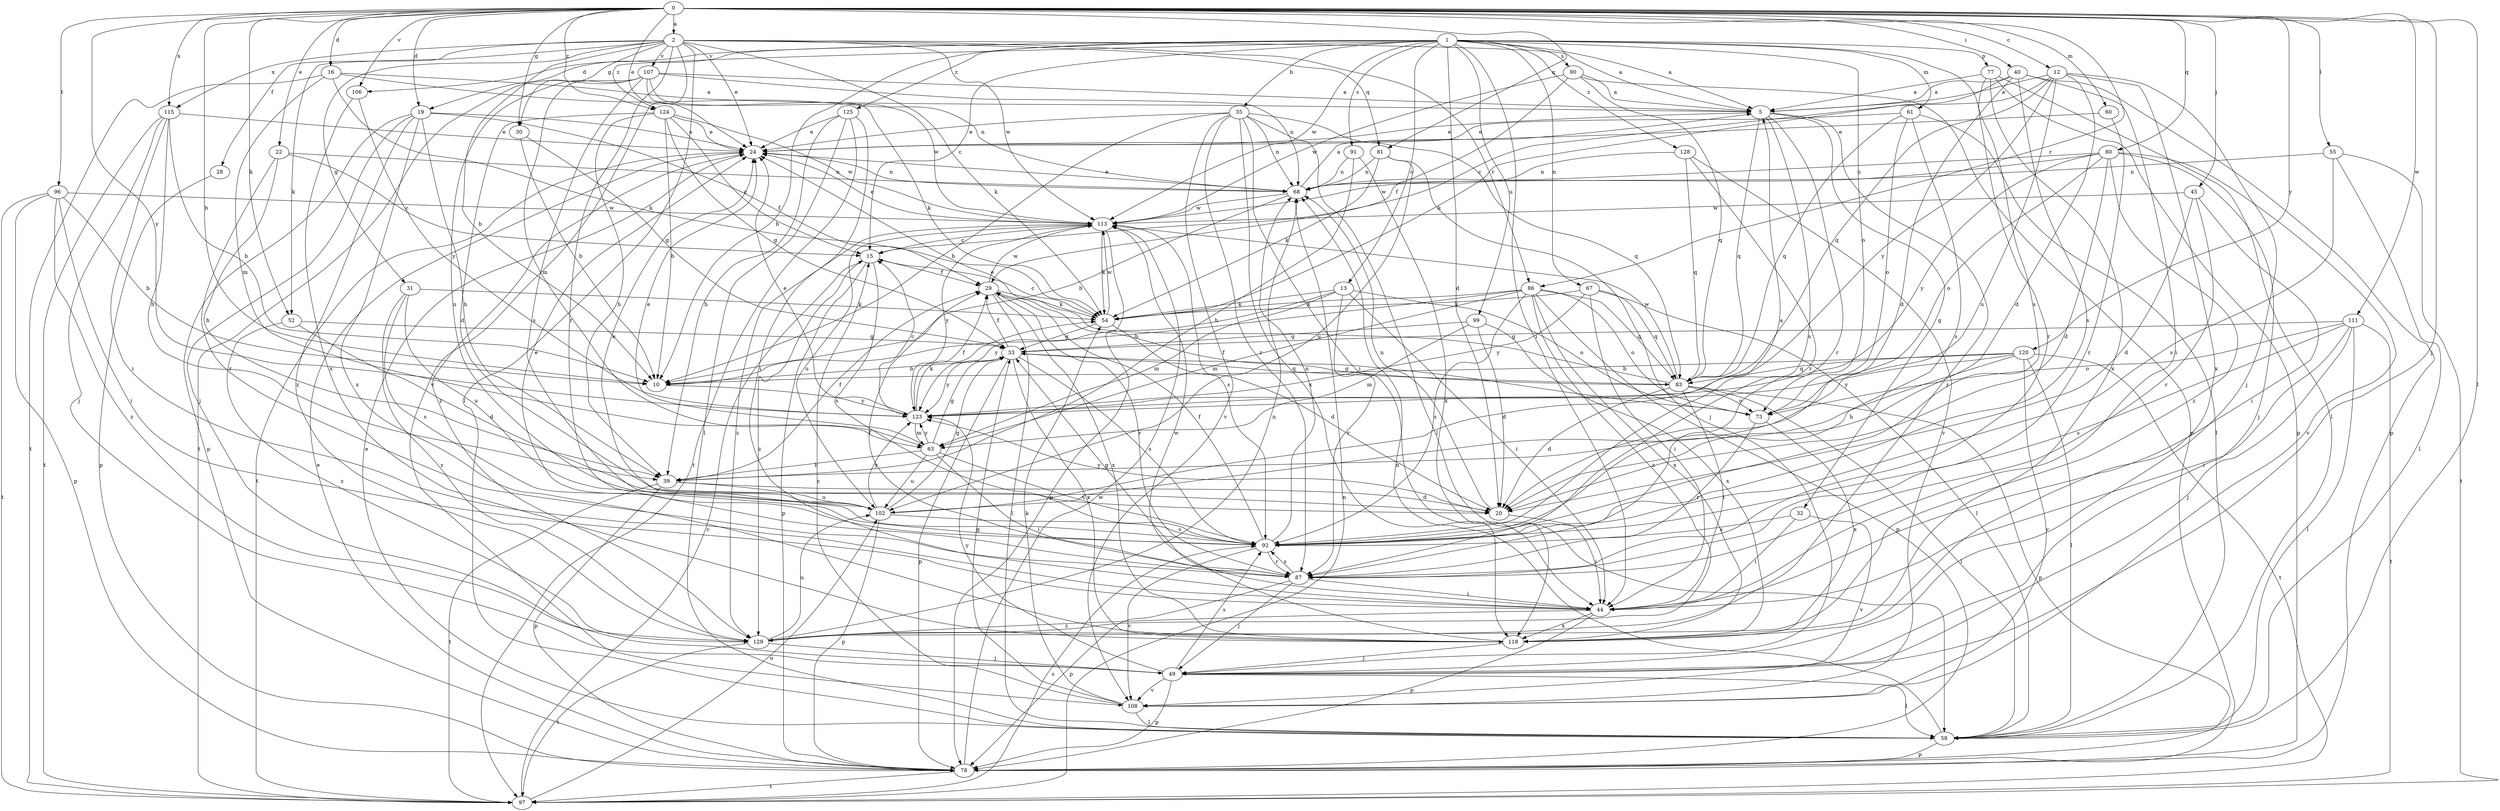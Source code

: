 strict digraph  {
0;
1;
2;
5;
10;
12;
13;
15;
16;
19;
20;
22;
24;
28;
29;
30;
31;
32;
33;
35;
39;
40;
44;
45;
49;
52;
54;
55;
58;
60;
61;
63;
67;
68;
73;
77;
78;
80;
81;
83;
86;
87;
90;
91;
92;
96;
97;
99;
102;
106;
107;
108;
111;
113;
115;
118;
120;
123;
124;
125;
128;
129;
0 -> 2  [label=a];
0 -> 10  [label=b];
0 -> 12  [label=c];
0 -> 16  [label=d];
0 -> 19  [label=d];
0 -> 22  [label=e];
0 -> 24  [label=e];
0 -> 30  [label=g];
0 -> 40  [label=i];
0 -> 45  [label=j];
0 -> 49  [label=j];
0 -> 52  [label=k];
0 -> 55  [label=l];
0 -> 58  [label=l];
0 -> 60  [label=m];
0 -> 80  [label=q];
0 -> 81  [label=q];
0 -> 86  [label=r];
0 -> 96  [label=t];
0 -> 106  [label=v];
0 -> 111  [label=w];
0 -> 115  [label=x];
0 -> 120  [label=y];
0 -> 123  [label=y];
0 -> 124  [label=z];
1 -> 5  [label=a];
1 -> 10  [label=b];
1 -> 13  [label=c];
1 -> 15  [label=c];
1 -> 19  [label=d];
1 -> 20  [label=d];
1 -> 35  [label=h];
1 -> 44  [label=i];
1 -> 61  [label=m];
1 -> 67  [label=n];
1 -> 73  [label=o];
1 -> 77  [label=p];
1 -> 90  [label=s];
1 -> 91  [label=s];
1 -> 92  [label=s];
1 -> 99  [label=u];
1 -> 106  [label=v];
1 -> 113  [label=w];
1 -> 124  [label=z];
1 -> 125  [label=z];
1 -> 128  [label=z];
2 -> 5  [label=a];
2 -> 10  [label=b];
2 -> 24  [label=e];
2 -> 28  [label=f];
2 -> 30  [label=g];
2 -> 31  [label=g];
2 -> 52  [label=k];
2 -> 54  [label=k];
2 -> 58  [label=l];
2 -> 81  [label=q];
2 -> 86  [label=r];
2 -> 87  [label=r];
2 -> 107  [label=v];
2 -> 108  [label=v];
2 -> 113  [label=w];
2 -> 115  [label=x];
5 -> 24  [label=e];
5 -> 32  [label=g];
5 -> 83  [label=q];
5 -> 87  [label=r];
5 -> 92  [label=s];
5 -> 129  [label=z];
10 -> 123  [label=y];
12 -> 5  [label=a];
12 -> 15  [label=c];
12 -> 20  [label=d];
12 -> 49  [label=j];
12 -> 83  [label=q];
12 -> 102  [label=u];
12 -> 118  [label=x];
12 -> 123  [label=y];
13 -> 44  [label=i];
13 -> 54  [label=k];
13 -> 63  [label=m];
13 -> 73  [label=o];
13 -> 87  [label=r];
13 -> 123  [label=y];
15 -> 29  [label=f];
15 -> 78  [label=p];
15 -> 92  [label=s];
15 -> 129  [label=z];
16 -> 5  [label=a];
16 -> 54  [label=k];
16 -> 63  [label=m];
16 -> 68  [label=n];
16 -> 97  [label=t];
19 -> 24  [label=e];
19 -> 29  [label=f];
19 -> 39  [label=h];
19 -> 49  [label=j];
19 -> 78  [label=p];
19 -> 118  [label=x];
19 -> 129  [label=z];
20 -> 44  [label=i];
20 -> 68  [label=n];
20 -> 123  [label=y];
22 -> 15  [label=c];
22 -> 39  [label=h];
22 -> 68  [label=n];
22 -> 87  [label=r];
24 -> 68  [label=n];
24 -> 97  [label=t];
24 -> 129  [label=z];
28 -> 78  [label=p];
29 -> 54  [label=k];
29 -> 58  [label=l];
29 -> 87  [label=r];
29 -> 113  [label=w];
29 -> 118  [label=x];
30 -> 10  [label=b];
30 -> 33  [label=g];
31 -> 54  [label=k];
31 -> 92  [label=s];
31 -> 102  [label=u];
31 -> 129  [label=z];
32 -> 44  [label=i];
32 -> 92  [label=s];
32 -> 108  [label=v];
33 -> 10  [label=b];
33 -> 29  [label=f];
33 -> 78  [label=p];
33 -> 83  [label=q];
33 -> 92  [label=s];
33 -> 118  [label=x];
33 -> 123  [label=y];
35 -> 10  [label=b];
35 -> 24  [label=e];
35 -> 44  [label=i];
35 -> 58  [label=l];
35 -> 68  [label=n];
35 -> 83  [label=q];
35 -> 87  [label=r];
35 -> 108  [label=v];
35 -> 118  [label=x];
39 -> 20  [label=d];
39 -> 29  [label=f];
39 -> 78  [label=p];
39 -> 97  [label=t];
39 -> 102  [label=u];
40 -> 5  [label=a];
40 -> 20  [label=d];
40 -> 44  [label=i];
40 -> 54  [label=k];
40 -> 78  [label=p];
40 -> 92  [label=s];
44 -> 78  [label=p];
44 -> 118  [label=x];
44 -> 129  [label=z];
45 -> 20  [label=d];
45 -> 44  [label=i];
45 -> 87  [label=r];
45 -> 113  [label=w];
49 -> 58  [label=l];
49 -> 78  [label=p];
49 -> 92  [label=s];
49 -> 108  [label=v];
49 -> 123  [label=y];
52 -> 20  [label=d];
52 -> 33  [label=g];
52 -> 129  [label=z];
54 -> 15  [label=c];
54 -> 20  [label=d];
54 -> 33  [label=g];
54 -> 113  [label=w];
55 -> 58  [label=l];
55 -> 68  [label=n];
55 -> 92  [label=s];
55 -> 97  [label=t];
58 -> 24  [label=e];
58 -> 68  [label=n];
58 -> 78  [label=p];
60 -> 24  [label=e];
60 -> 87  [label=r];
61 -> 24  [label=e];
61 -> 58  [label=l];
61 -> 73  [label=o];
61 -> 83  [label=q];
61 -> 92  [label=s];
63 -> 24  [label=e];
63 -> 33  [label=g];
63 -> 39  [label=h];
63 -> 44  [label=i];
63 -> 92  [label=s];
63 -> 102  [label=u];
63 -> 123  [label=y];
67 -> 44  [label=i];
67 -> 54  [label=k];
67 -> 58  [label=l];
67 -> 83  [label=q];
67 -> 123  [label=y];
68 -> 5  [label=a];
68 -> 10  [label=b];
68 -> 24  [label=e];
68 -> 113  [label=w];
73 -> 29  [label=f];
73 -> 87  [label=r];
73 -> 118  [label=x];
77 -> 5  [label=a];
77 -> 58  [label=l];
77 -> 78  [label=p];
77 -> 87  [label=r];
77 -> 118  [label=x];
78 -> 24  [label=e];
78 -> 97  [label=t];
78 -> 113  [label=w];
80 -> 20  [label=d];
80 -> 49  [label=j];
80 -> 68  [label=n];
80 -> 73  [label=o];
80 -> 108  [label=v];
80 -> 113  [label=w];
80 -> 123  [label=y];
80 -> 129  [label=z];
81 -> 49  [label=j];
81 -> 54  [label=k];
81 -> 68  [label=n];
81 -> 102  [label=u];
83 -> 20  [label=d];
83 -> 24  [label=e];
83 -> 33  [label=g];
83 -> 44  [label=i];
83 -> 58  [label=l];
83 -> 73  [label=o];
83 -> 78  [label=p];
83 -> 113  [label=w];
86 -> 10  [label=b];
86 -> 54  [label=k];
86 -> 63  [label=m];
86 -> 73  [label=o];
86 -> 78  [label=p];
86 -> 83  [label=q];
86 -> 92  [label=s];
86 -> 118  [label=x];
86 -> 129  [label=z];
87 -> 29  [label=f];
87 -> 33  [label=g];
87 -> 44  [label=i];
87 -> 49  [label=j];
87 -> 78  [label=p];
87 -> 92  [label=s];
90 -> 5  [label=a];
90 -> 29  [label=f];
90 -> 78  [label=p];
90 -> 83  [label=q];
90 -> 113  [label=w];
91 -> 39  [label=h];
91 -> 68  [label=n];
91 -> 118  [label=x];
92 -> 24  [label=e];
92 -> 29  [label=f];
92 -> 68  [label=n];
92 -> 87  [label=r];
92 -> 108  [label=v];
96 -> 10  [label=b];
96 -> 44  [label=i];
96 -> 78  [label=p];
96 -> 97  [label=t];
96 -> 113  [label=w];
96 -> 129  [label=z];
97 -> 15  [label=c];
97 -> 68  [label=n];
97 -> 92  [label=s];
97 -> 102  [label=u];
99 -> 20  [label=d];
99 -> 33  [label=g];
99 -> 63  [label=m];
99 -> 118  [label=x];
102 -> 5  [label=a];
102 -> 24  [label=e];
102 -> 33  [label=g];
102 -> 78  [label=p];
102 -> 92  [label=s];
102 -> 123  [label=y];
106 -> 118  [label=x];
106 -> 123  [label=y];
107 -> 5  [label=a];
107 -> 54  [label=k];
107 -> 63  [label=m];
107 -> 68  [label=n];
107 -> 92  [label=s];
107 -> 97  [label=t];
107 -> 102  [label=u];
107 -> 113  [label=w];
108 -> 15  [label=c];
108 -> 33  [label=g];
108 -> 54  [label=k];
108 -> 58  [label=l];
111 -> 33  [label=g];
111 -> 44  [label=i];
111 -> 49  [label=j];
111 -> 58  [label=l];
111 -> 73  [label=o];
111 -> 92  [label=s];
111 -> 97  [label=t];
113 -> 15  [label=c];
113 -> 24  [label=e];
113 -> 54  [label=k];
113 -> 78  [label=p];
113 -> 92  [label=s];
113 -> 102  [label=u];
113 -> 123  [label=y];
113 -> 129  [label=z];
115 -> 10  [label=b];
115 -> 24  [label=e];
115 -> 39  [label=h];
115 -> 44  [label=i];
115 -> 49  [label=j];
115 -> 97  [label=t];
118 -> 49  [label=j];
118 -> 113  [label=w];
120 -> 10  [label=b];
120 -> 39  [label=h];
120 -> 58  [label=l];
120 -> 83  [label=q];
120 -> 97  [label=t];
120 -> 108  [label=v];
120 -> 123  [label=y];
123 -> 15  [label=c];
123 -> 24  [label=e];
123 -> 29  [label=f];
123 -> 54  [label=k];
123 -> 63  [label=m];
124 -> 10  [label=b];
124 -> 15  [label=c];
124 -> 20  [label=d];
124 -> 24  [label=e];
124 -> 33  [label=g];
124 -> 39  [label=h];
124 -> 113  [label=w];
125 -> 24  [label=e];
125 -> 39  [label=h];
125 -> 44  [label=i];
125 -> 58  [label=l];
125 -> 97  [label=t];
128 -> 68  [label=n];
128 -> 83  [label=q];
128 -> 87  [label=r];
128 -> 108  [label=v];
129 -> 49  [label=j];
129 -> 68  [label=n];
129 -> 97  [label=t];
129 -> 102  [label=u];
}
